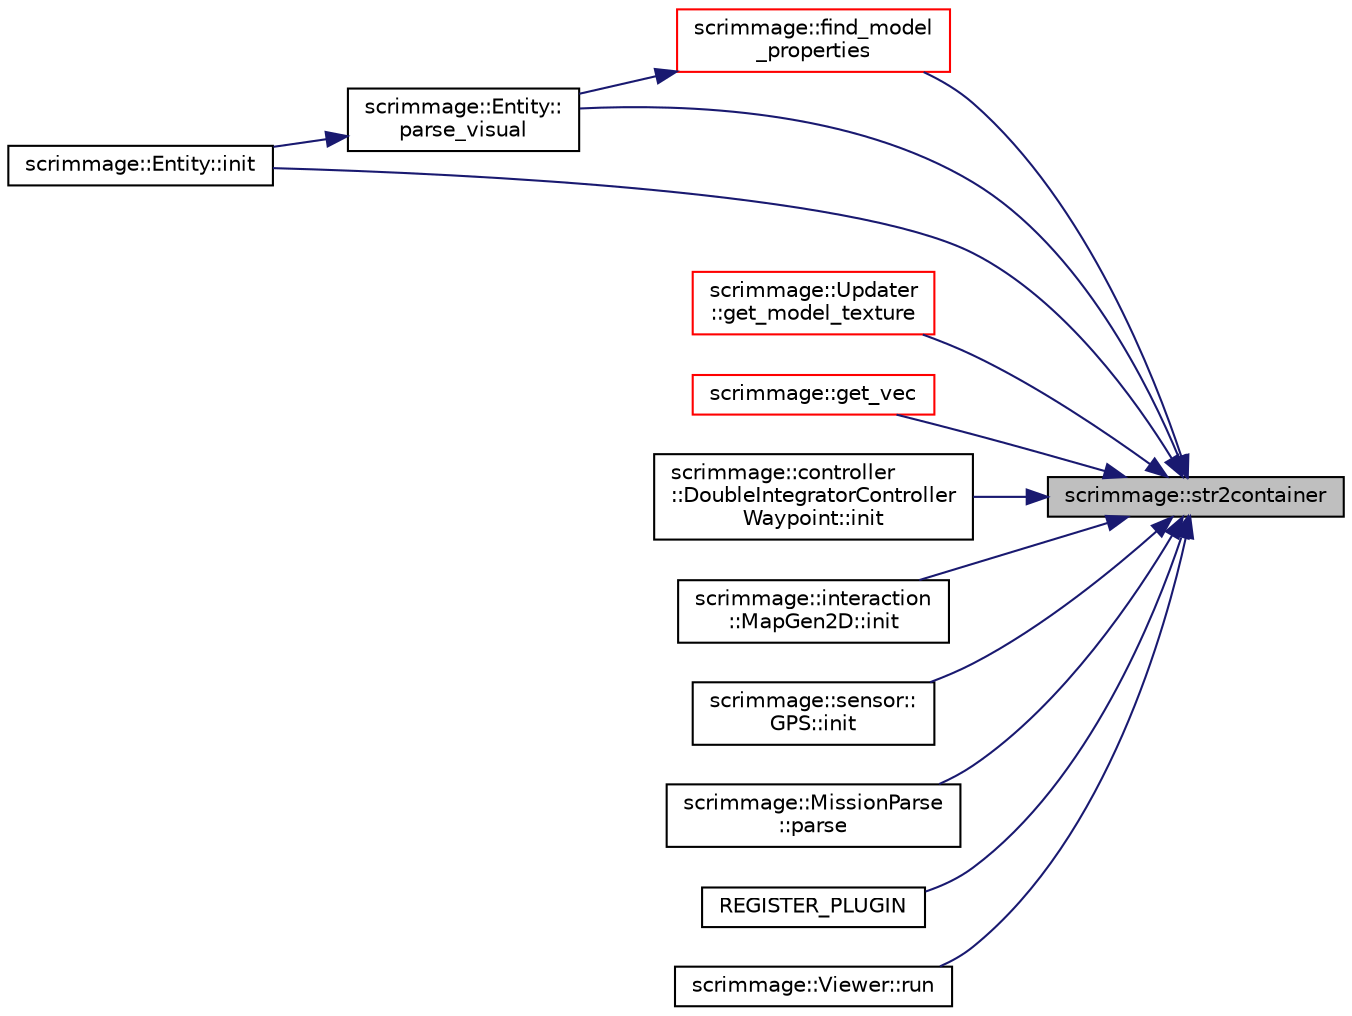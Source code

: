 digraph "scrimmage::str2container"
{
 // LATEX_PDF_SIZE
  edge [fontname="Helvetica",fontsize="10",labelfontname="Helvetica",labelfontsize="10"];
  node [fontname="Helvetica",fontsize="10",shape=record];
  rankdir="RL";
  Node1 [label="scrimmage::str2container",height=0.2,width=0.4,color="black", fillcolor="grey75", style="filled", fontcolor="black",tooltip=" "];
  Node1 -> Node2 [dir="back",color="midnightblue",fontsize="10",style="solid",fontname="Helvetica"];
  Node2 [label="scrimmage::find_model\l_properties",height=0.2,width=0.4,color="red", fillcolor="white", style="filled",URL="$namespacescrimmage.html#ab5ed97526cc1923d14a1236ad0338f3d",tooltip=" "];
  Node2 -> Node3 [dir="back",color="midnightblue",fontsize="10",style="solid",fontname="Helvetica"];
  Node3 [label="scrimmage::Entity::\lparse_visual",height=0.2,width=0.4,color="black", fillcolor="white", style="filled",URL="$classscrimmage_1_1Entity.html#a0f933e41855d10195a40d4300acb119f",tooltip=" "];
  Node3 -> Node4 [dir="back",color="midnightblue",fontsize="10",style="solid",fontname="Helvetica"];
  Node4 [label="scrimmage::Entity::init",height=0.2,width=0.4,color="black", fillcolor="white", style="filled",URL="$classscrimmage_1_1Entity.html#ad852aad2e5b0eff3a6ba76244218e7a8",tooltip=" "];
  Node1 -> Node9 [dir="back",color="midnightblue",fontsize="10",style="solid",fontname="Helvetica"];
  Node9 [label="scrimmage::Updater\l::get_model_texture",height=0.2,width=0.4,color="red", fillcolor="white", style="filled",URL="$classscrimmage_1_1Updater.html#ab1f92a173b5bf65403dec94a57e7b17c",tooltip=" "];
  Node1 -> Node12 [dir="back",color="midnightblue",fontsize="10",style="solid",fontname="Helvetica"];
  Node12 [label="scrimmage::get_vec",height=0.2,width=0.4,color="red", fillcolor="white", style="filled",URL="$namespacescrimmage.html#a6417e38f5b224b467550f4fc42a2a1b3",tooltip=" "];
  Node1 -> Node21 [dir="back",color="midnightblue",fontsize="10",style="solid",fontname="Helvetica"];
  Node21 [label="scrimmage::controller\l::DoubleIntegratorController\lWaypoint::init",height=0.2,width=0.4,color="black", fillcolor="white", style="filled",URL="$classscrimmage_1_1controller_1_1DoubleIntegratorControllerWaypoint.html#ab59903e4fae5c8b445ba3a65302d8241",tooltip=" "];
  Node1 -> Node22 [dir="back",color="midnightblue",fontsize="10",style="solid",fontname="Helvetica"];
  Node22 [label="scrimmage::interaction\l::MapGen2D::init",height=0.2,width=0.4,color="black", fillcolor="white", style="filled",URL="$classscrimmage_1_1interaction_1_1MapGen2D.html#aef3260f415adc19d9f51382a70601cda",tooltip=" "];
  Node1 -> Node23 [dir="back",color="midnightblue",fontsize="10",style="solid",fontname="Helvetica"];
  Node23 [label="scrimmage::sensor::\lGPS::init",height=0.2,width=0.4,color="black", fillcolor="white", style="filled",URL="$classscrimmage_1_1sensor_1_1GPS.html#a738750849af109cd7f3b20be407c1c8a",tooltip=" "];
  Node1 -> Node4 [dir="back",color="midnightblue",fontsize="10",style="solid",fontname="Helvetica"];
  Node1 -> Node24 [dir="back",color="midnightblue",fontsize="10",style="solid",fontname="Helvetica"];
  Node24 [label="scrimmage::MissionParse\l::parse",height=0.2,width=0.4,color="black", fillcolor="white", style="filled",URL="$classscrimmage_1_1MissionParse.html#ad4ba86faae352735bf806e9c7b1641d0",tooltip=" "];
  Node1 -> Node3 [dir="back",color="midnightblue",fontsize="10",style="solid",fontname="Helvetica"];
  Node1 -> Node25 [dir="back",color="midnightblue",fontsize="10",style="solid",fontname="Helvetica"];
  Node25 [label="REGISTER_PLUGIN",height=0.2,width=0.4,color="black", fillcolor="white", style="filled",URL="$GoToWaypoint_8cpp.html#a8a9ebd1bd6866785c7d5b72edab01a42",tooltip=" "];
  Node1 -> Node26 [dir="back",color="midnightblue",fontsize="10",style="solid",fontname="Helvetica"];
  Node26 [label="scrimmage::Viewer::run",height=0.2,width=0.4,color="black", fillcolor="white", style="filled",URL="$classscrimmage_1_1Viewer.html#a59e743cccc26251586a3090c6adf8f0f",tooltip=" "];
}
